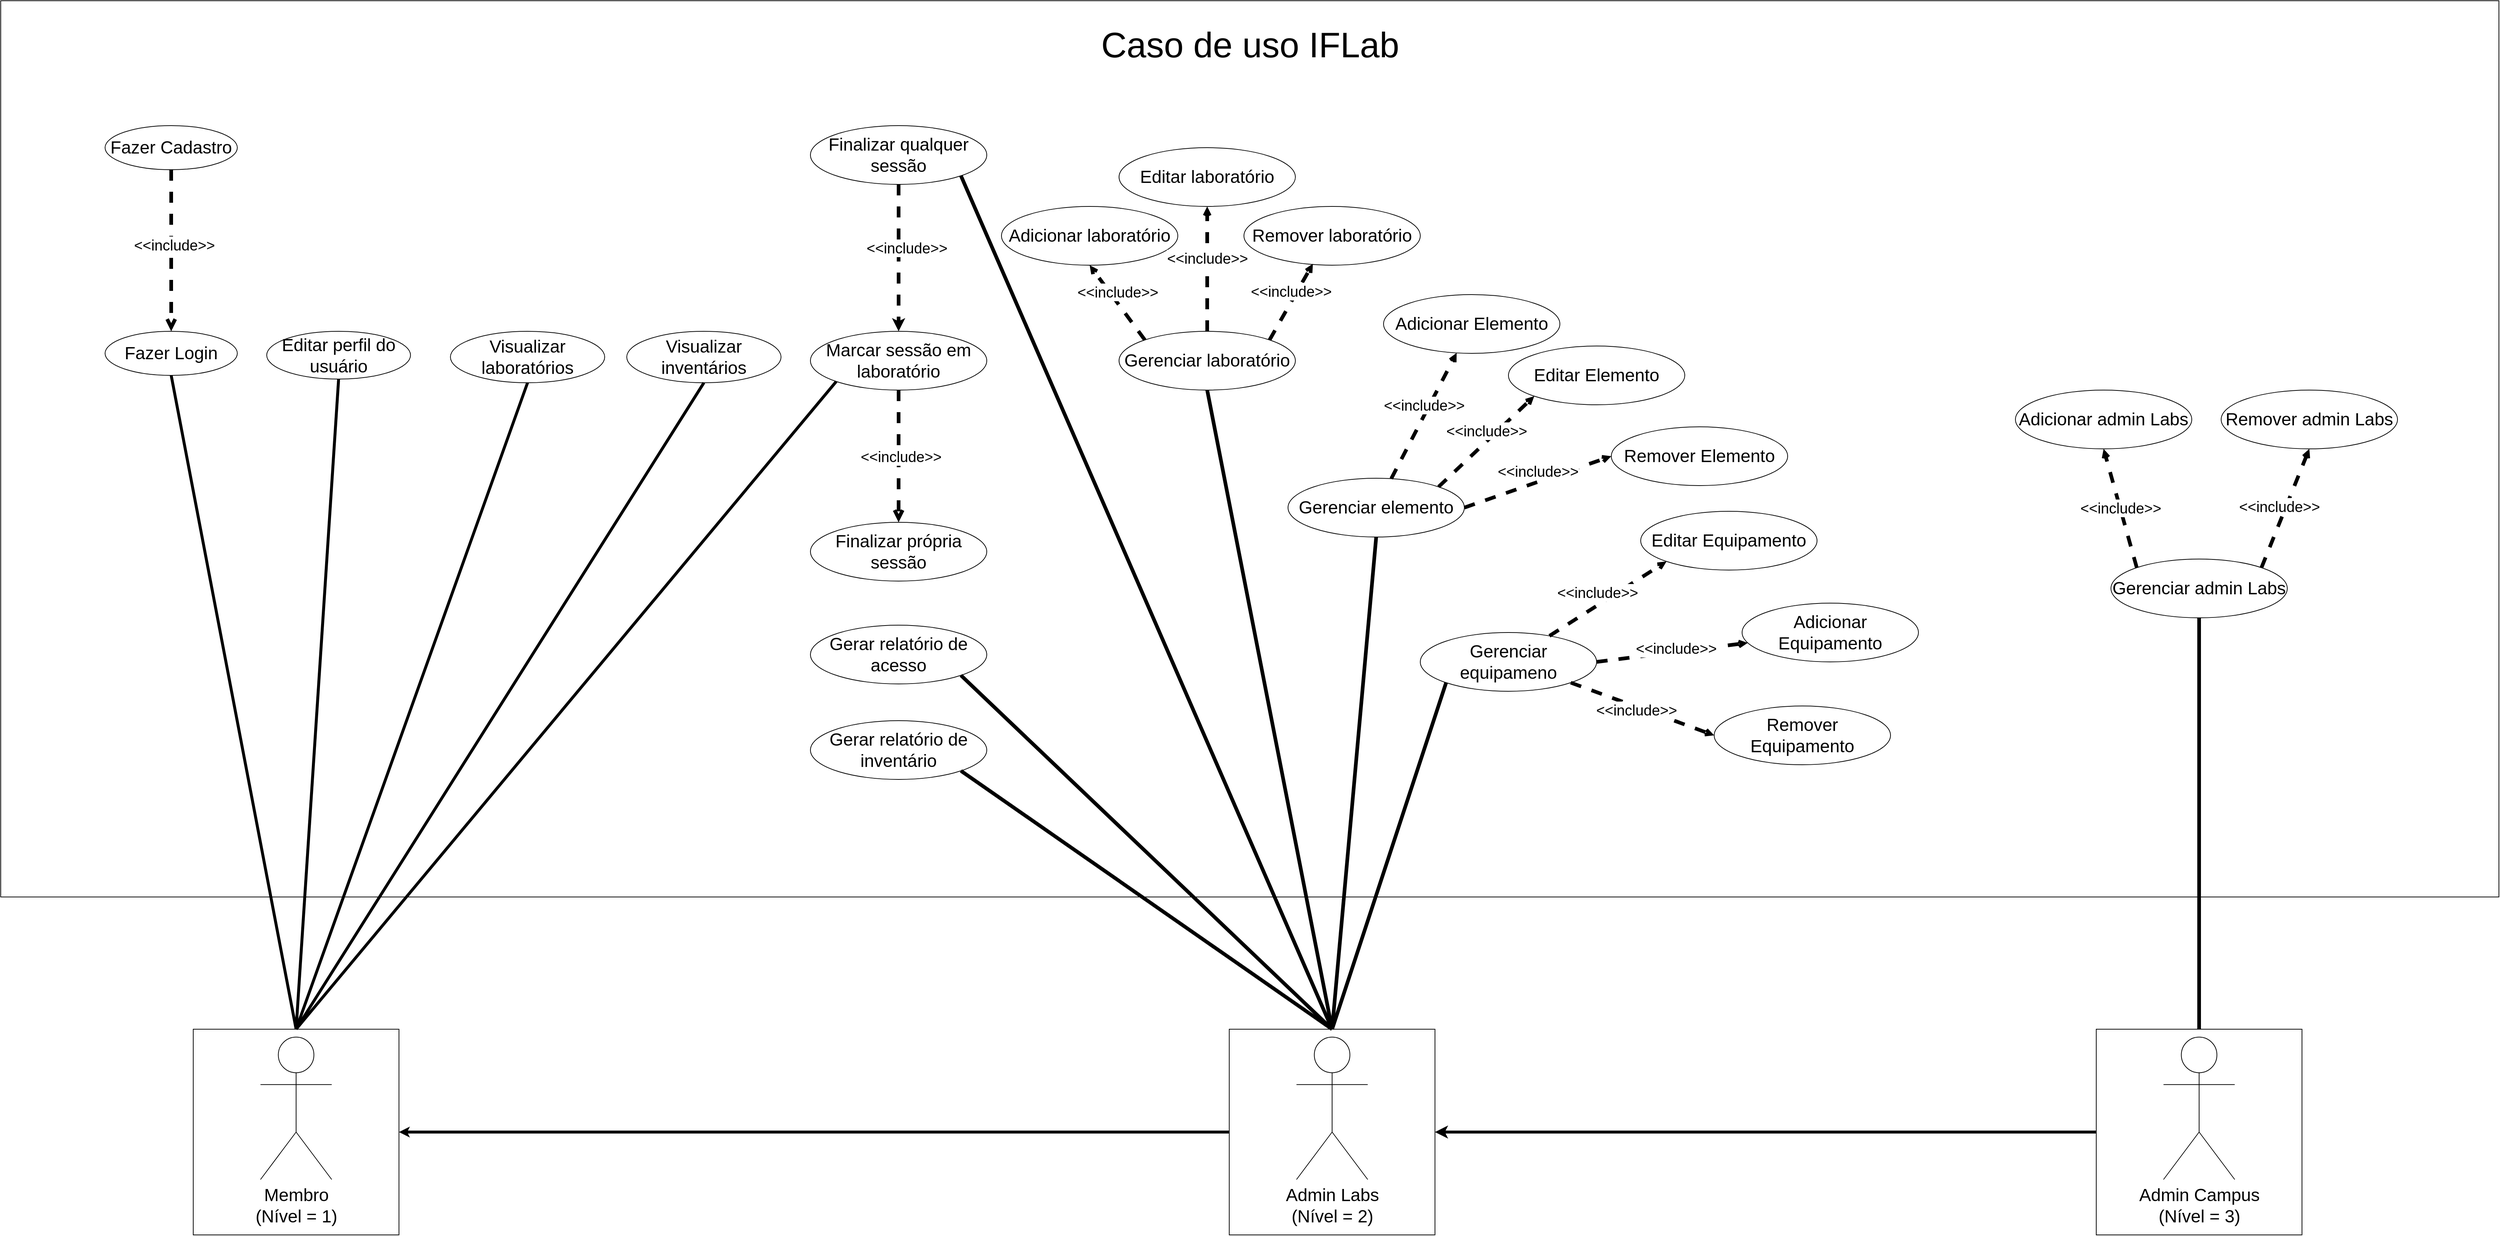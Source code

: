 <mxfile>
    <diagram name="Página-1" id="k0K56xFF2GUSqC4ekMbd">
        <mxGraphModel dx="8852" dy="3116" grid="1" gridSize="10" guides="1" tooltips="1" connect="1" arrows="1" fold="1" page="1" pageScale="1" pageWidth="827" pageHeight="1169" math="0" shadow="0">
            <root>
                <mxCell id="0"/>
                <mxCell id="1" parent="0"/>
                <mxCell id="155" value="" style="group" vertex="1" connectable="0" parent="1">
                    <mxGeometry x="-3250" y="370" width="3400" height="1680" as="geometry"/>
                </mxCell>
                <mxCell id="149" value="" style="group;movable=1;resizable=1;rotatable=1;deletable=1;editable=1;connectable=1;" vertex="1" connectable="0" parent="155">
                    <mxGeometry width="3400" height="1220" as="geometry"/>
                </mxCell>
                <mxCell id="iV3qStHiX3I9z14rUc0y-1" value="" style="whiteSpace=wrap;html=1;rounded=0;" parent="149" vertex="1">
                    <mxGeometry width="3400" height="1220" as="geometry"/>
                </mxCell>
                <mxCell id="3" value="&lt;font style=&quot;font-size: 48px;&quot;&gt;Caso de uso IFLab&lt;/font&gt;" style="text;html=1;align=center;verticalAlign=middle;resizable=0;points=[];autosize=1;strokeColor=none;fillColor=none;fontSize=64;" vertex="1" parent="149">
                    <mxGeometry x="1485" y="10" width="430" height="90" as="geometry"/>
                </mxCell>
                <mxCell id="153" value="" style="group" vertex="1" connectable="0" parent="155">
                    <mxGeometry x="142" y="170" width="3120" height="1510" as="geometry"/>
                </mxCell>
                <mxCell id="15" value="" style="whiteSpace=wrap;html=1;aspect=fixed;shadow=0;glass=0;rounded=0;movable=1;resizable=1;rotatable=1;deletable=1;editable=1;connectable=1;" vertex="1" parent="153">
                    <mxGeometry x="1530" y="1230" width="280" height="280" as="geometry"/>
                </mxCell>
                <mxCell id="13" value="" style="group;aspect=fixed;rounded=0;movable=1;resizable=1;rotatable=1;deletable=1;editable=1;connectable=1;" vertex="1" connectable="0" parent="153">
                    <mxGeometry x="2710" y="1230" width="280" height="280" as="geometry"/>
                </mxCell>
                <mxCell id="8" value="" style="whiteSpace=wrap;html=1;aspect=fixed;shadow=0;glass=0;rounded=0;movable=1;resizable=1;rotatable=1;deletable=1;editable=1;connectable=1;" vertex="1" parent="13">
                    <mxGeometry width="280" height="280" as="geometry"/>
                </mxCell>
                <mxCell id="9" value="Admin Campus&lt;br&gt;(Nível = 3)" style="shape=umlActor;verticalLabelPosition=bottom;verticalAlign=top;html=1;outlineConnect=0;aspect=fixed;fontSize=24;movable=1;resizable=1;rotatable=1;deletable=1;editable=1;connectable=1;" vertex="1" parent="13">
                    <mxGeometry x="91.538" y="10.769" width="96.923" height="193.846" as="geometry"/>
                </mxCell>
                <mxCell id="14" value="" style="group;aspect=fixed;movable=1;resizable=1;rotatable=1;deletable=1;editable=1;connectable=1;" vertex="1" connectable="0" parent="153">
                    <mxGeometry x="1530" y="1230" width="280" height="280" as="geometry"/>
                </mxCell>
                <mxCell id="16" value="Admin Labs&lt;br&gt;(Nível = 2)" style="shape=umlActor;verticalLabelPosition=bottom;verticalAlign=top;html=1;outlineConnect=0;aspect=fixed;fontSize=24;movable=1;resizable=1;rotatable=1;deletable=1;editable=1;connectable=1;" vertex="1" parent="14">
                    <mxGeometry x="91.538" y="10.769" width="96.923" height="193.846" as="geometry"/>
                </mxCell>
                <mxCell id="17" value="" style="group;aspect=fixed;movable=1;resizable=1;rotatable=1;deletable=1;editable=1;connectable=1;" vertex="1" connectable="0" parent="153">
                    <mxGeometry x="120" y="1230" width="280" height="280" as="geometry"/>
                </mxCell>
                <mxCell id="18" value="" style="whiteSpace=wrap;html=1;aspect=fixed;shadow=0;glass=0;rounded=0;movable=1;resizable=1;rotatable=1;deletable=1;editable=1;connectable=1;" vertex="1" parent="17">
                    <mxGeometry width="280" height="280" as="geometry"/>
                </mxCell>
                <mxCell id="19" value="Membro&lt;br&gt;(Nível = 1)" style="shape=umlActor;verticalLabelPosition=bottom;verticalAlign=top;html=1;outlineConnect=0;aspect=fixed;fontSize=24;movable=1;resizable=1;rotatable=1;deletable=1;editable=1;connectable=1;" vertex="1" parent="17">
                    <mxGeometry x="91.538" y="10.769" width="96.923" height="193.846" as="geometry"/>
                </mxCell>
                <mxCell id="20" style="edgeStyle=none;html=1;entryX=1;entryY=0.5;entryDx=0;entryDy=0;fontSize=24;strokeWidth=4;endSize=5;movable=1;resizable=1;rotatable=1;deletable=1;editable=1;connectable=1;" edge="1" parent="153" source="8" target="15">
                    <mxGeometry relative="1" as="geometry"/>
                </mxCell>
                <mxCell id="21" style="edgeStyle=none;html=1;entryX=1;entryY=0.5;entryDx=0;entryDy=0;strokeWidth=4;fontSize=24;endSize=2;startSize=6;movable=1;resizable=1;rotatable=1;deletable=1;editable=1;connectable=1;" edge="1" parent="153" source="15" target="18">
                    <mxGeometry relative="1" as="geometry"/>
                </mxCell>
                <mxCell id="43" value="&lt;div style=&quot;font-size: 24px;&quot;&gt;Fazer Login&lt;/div&gt;" style="ellipse;whiteSpace=wrap;html=1;aspect=fixed;fontSize=24;movable=1;resizable=1;rotatable=1;deletable=1;editable=1;connectable=1;" vertex="1" parent="153">
                    <mxGeometry y="280" width="180" height="60" as="geometry"/>
                </mxCell>
                <mxCell id="44" value="Editar perfil do usuário" style="ellipse;whiteSpace=wrap;html=1;aspect=fixed;fontSize=24;movable=1;resizable=1;rotatable=1;deletable=1;editable=1;connectable=1;" vertex="1" parent="153">
                    <mxGeometry x="220" y="280" width="195.72" height="65" as="geometry"/>
                </mxCell>
                <mxCell id="45" value="Visualizar laboratórios" style="ellipse;whiteSpace=wrap;html=1;aspect=fixed;fontSize=24;movable=1;resizable=1;rotatable=1;deletable=1;editable=1;connectable=1;" vertex="1" parent="153">
                    <mxGeometry x="470" y="280" width="210" height="70" as="geometry"/>
                </mxCell>
                <mxCell id="46" value="Visualizar inventários" style="ellipse;whiteSpace=wrap;html=1;aspect=fixed;fontSize=24;movable=1;resizable=1;rotatable=1;deletable=1;editable=1;connectable=1;" vertex="1" parent="153">
                    <mxGeometry x="710" y="280" width="210" height="70" as="geometry"/>
                </mxCell>
                <mxCell id="47" value="Marcar sessão em laboratório" style="ellipse;whiteSpace=wrap;html=1;aspect=fixed;fontSize=24;movable=1;resizable=1;rotatable=1;deletable=1;editable=1;connectable=1;" vertex="1" parent="153">
                    <mxGeometry x="960" y="280" width="240" height="80" as="geometry"/>
                </mxCell>
                <mxCell id="52" style="html=1;entryX=0.5;entryY=1;entryDx=0;entryDy=0;strokeWidth=4;fontSize=24;endArrow=none;endFill=0;startSize=6;endSize=2;elbow=vertical;exitX=0.5;exitY=0;exitDx=0;exitDy=0;movable=1;resizable=1;rotatable=1;deletable=1;editable=1;connectable=1;" edge="1" parent="153" source="18" target="43">
                    <mxGeometry relative="1" as="geometry"/>
                </mxCell>
                <mxCell id="53" style="edgeStyle=none;html=1;entryX=0.5;entryY=1;entryDx=0;entryDy=0;strokeWidth=4;fontSize=24;endArrow=none;endFill=0;startSize=6;endSize=2;elbow=vertical;exitX=0.5;exitY=0;exitDx=0;exitDy=0;movable=1;resizable=1;rotatable=1;deletable=1;editable=1;connectable=1;" edge="1" parent="153" source="18" target="44">
                    <mxGeometry relative="1" as="geometry"/>
                </mxCell>
                <mxCell id="54" style="edgeStyle=none;html=1;entryX=0.5;entryY=1;entryDx=0;entryDy=0;strokeWidth=4;fontSize=24;endArrow=none;endFill=0;startSize=6;endSize=2;elbow=vertical;exitX=0.5;exitY=0;exitDx=0;exitDy=0;movable=1;resizable=1;rotatable=1;deletable=1;editable=1;connectable=1;" edge="1" parent="153" source="18" target="45">
                    <mxGeometry relative="1" as="geometry"/>
                </mxCell>
                <mxCell id="55" style="edgeStyle=none;html=1;strokeWidth=4;fontSize=24;endArrow=none;endFill=0;startSize=6;endSize=2;elbow=vertical;exitX=0.5;exitY=0;exitDx=0;exitDy=0;entryX=0.5;entryY=1;entryDx=0;entryDy=0;movable=1;resizable=1;rotatable=1;deletable=1;editable=1;connectable=1;" edge="1" parent="153" source="18" target="46">
                    <mxGeometry relative="1" as="geometry"/>
                </mxCell>
                <mxCell id="56" style="edgeStyle=none;html=1;entryX=0;entryY=1;entryDx=0;entryDy=0;strokeWidth=4;fontSize=24;endArrow=none;endFill=0;startSize=6;endSize=2;elbow=vertical;exitX=0.5;exitY=0;exitDx=0;exitDy=0;movable=1;resizable=1;rotatable=1;deletable=1;editable=1;connectable=1;" edge="1" parent="153" source="18" target="47">
                    <mxGeometry relative="1" as="geometry"/>
                </mxCell>
                <mxCell id="58" value="&amp;lt;&amp;lt;include&amp;gt;&amp;gt;" style="html=1;verticalAlign=bottom;labelBackgroundColor=default;endArrow=open;endFill=0;dashed=1;rounded=0;exitX=0.5;exitY=1;exitDx=0;exitDy=0;entryX=0.5;entryY=0;entryDx=0;entryDy=0;strokeWidth=5;fontSize=20;movable=1;resizable=1;rotatable=1;deletable=1;editable=1;connectable=1;" edge="1" parent="153" source="59" target="43">
                    <mxGeometry x="0.064" y="4" width="160" relative="1" as="geometry">
                        <mxPoint x="413.62" y="176.994" as="sourcePoint"/>
                        <mxPoint x="340" y="235.0" as="targetPoint"/>
                        <mxPoint as="offset"/>
                    </mxGeometry>
                </mxCell>
                <mxCell id="59" value="&lt;div style=&quot;font-size: 24px;&quot;&gt;Fazer Cadastro&lt;/div&gt;" style="ellipse;whiteSpace=wrap;html=1;aspect=fixed;fontSize=24;movable=1;resizable=1;rotatable=1;deletable=1;editable=1;connectable=1;" vertex="1" parent="153">
                    <mxGeometry width="180" height="60" as="geometry"/>
                </mxCell>
                <mxCell id="61" value="&amp;lt;&amp;lt;include&amp;gt;&amp;gt;" style="html=1;verticalAlign=bottom;labelBackgroundColor=default;endArrow=open;endFill=0;dashed=1;rounded=0;strokeWidth=5;fontSize=20;exitX=0.5;exitY=1;exitDx=0;exitDy=0;entryX=0.5;entryY=0;entryDx=0;entryDy=0;movable=1;resizable=1;rotatable=1;deletable=1;editable=1;connectable=1;" edge="1" parent="153" source="47" target="62">
                    <mxGeometry x="0.162" y="3" width="160" relative="1" as="geometry">
                        <mxPoint x="630" y="800" as="sourcePoint"/>
                        <mxPoint x="87" y="185" as="targetPoint"/>
                        <mxPoint as="offset"/>
                    </mxGeometry>
                </mxCell>
                <mxCell id="62" value="Finalizar própria sessão" style="ellipse;whiteSpace=wrap;html=1;aspect=fixed;fontSize=24;movable=1;resizable=1;rotatable=1;deletable=1;editable=1;connectable=1;" vertex="1" parent="153">
                    <mxGeometry x="960" y="540" width="240" height="80" as="geometry"/>
                </mxCell>
                <mxCell id="70" value="Finalizar qualquer sessão" style="ellipse;whiteSpace=wrap;html=1;aspect=fixed;fontSize=24;movable=1;resizable=1;rotatable=1;deletable=1;editable=1;connectable=1;" vertex="1" parent="153">
                    <mxGeometry x="960" width="240" height="80" as="geometry"/>
                </mxCell>
                <mxCell id="71" style="html=1;entryX=1;entryY=1;entryDx=0;entryDy=0;labelBackgroundColor=default;strokeWidth=5;fontSize=25;endArrow=none;endFill=0;startSize=6;endSize=2;elbow=vertical;exitX=0.5;exitY=0;exitDx=0;exitDy=0;movable=1;resizable=1;rotatable=1;deletable=1;editable=1;connectable=1;" edge="1" parent="153" source="15" target="70">
                    <mxGeometry relative="1" as="geometry"/>
                </mxCell>
                <mxCell id="73" value="&amp;lt;&amp;lt;include&amp;gt;&amp;gt;" style="html=1;verticalAlign=bottom;labelBackgroundColor=default;endArrow=classic;endFill=1;dashed=1;strokeWidth=5;fontSize=20;startSize=6;endSize=2;elbow=vertical;entryX=0.5;entryY=0;entryDx=0;entryDy=0;exitX=0.5;exitY=1;exitDx=0;exitDy=0;movable=1;resizable=1;rotatable=1;deletable=1;editable=1;connectable=1;" edge="1" parent="153" source="70" target="47">
                    <mxGeometry x="0.004" y="11" width="160" relative="1" as="geometry">
                        <mxPoint x="690" y="850" as="sourcePoint"/>
                        <mxPoint x="960" y="530" as="targetPoint"/>
                        <mxPoint as="offset"/>
                    </mxGeometry>
                </mxCell>
                <mxCell id="78" value="Gerar relatório de acesso" style="ellipse;whiteSpace=wrap;html=1;aspect=fixed;fontSize=24;movable=1;resizable=1;rotatable=1;deletable=1;editable=1;connectable=1;" vertex="1" parent="153">
                    <mxGeometry x="960" y="680" width="240" height="80" as="geometry"/>
                </mxCell>
                <mxCell id="79" value="Gerar relatório de inventário" style="ellipse;whiteSpace=wrap;html=1;aspect=fixed;fontSize=24;movable=1;resizable=1;rotatable=1;deletable=1;editable=1;connectable=1;" vertex="1" parent="153">
                    <mxGeometry x="960" y="810" width="240" height="80" as="geometry"/>
                </mxCell>
                <mxCell id="80" value="Adicionar laboratório" style="ellipse;whiteSpace=wrap;html=1;aspect=fixed;fontSize=24;movable=1;resizable=1;rotatable=1;deletable=1;editable=1;connectable=1;" vertex="1" parent="153">
                    <mxGeometry x="1220" y="110" width="240" height="80" as="geometry"/>
                </mxCell>
                <mxCell id="81" value="Remover laboratório" style="ellipse;whiteSpace=wrap;html=1;aspect=fixed;fontSize=24;movable=1;resizable=1;rotatable=1;deletable=1;editable=1;connectable=1;" vertex="1" parent="153">
                    <mxGeometry x="1550" y="110" width="240" height="80" as="geometry"/>
                </mxCell>
                <mxCell id="82" value="Editar laboratório" style="ellipse;whiteSpace=wrap;html=1;aspect=fixed;fontSize=24;movable=1;resizable=1;rotatable=1;deletable=1;editable=1;connectable=1;" vertex="1" parent="153">
                    <mxGeometry x="1380" y="30" width="240" height="80" as="geometry"/>
                </mxCell>
                <mxCell id="83" value="Adicionar Elemento" style="ellipse;whiteSpace=wrap;html=1;aspect=fixed;fontSize=24;movable=1;resizable=1;rotatable=1;deletable=1;editable=1;connectable=1;" vertex="1" parent="153">
                    <mxGeometry x="1740" y="230" width="240" height="80" as="geometry"/>
                </mxCell>
                <mxCell id="84" value="Remover Elemento" style="ellipse;whiteSpace=wrap;html=1;aspect=fixed;fontSize=24;movable=1;resizable=1;rotatable=1;deletable=1;editable=1;connectable=1;" vertex="1" parent="153">
                    <mxGeometry x="2050" y="410" width="240" height="80" as="geometry"/>
                </mxCell>
                <mxCell id="85" value="Editar Elemento" style="ellipse;whiteSpace=wrap;html=1;aspect=fixed;fontSize=24;movable=1;resizable=1;rotatable=1;deletable=1;editable=1;connectable=1;" vertex="1" parent="153">
                    <mxGeometry x="1910" y="300" width="240" height="80" as="geometry"/>
                </mxCell>
                <mxCell id="86" value="Adicionar Equipamento" style="ellipse;whiteSpace=wrap;html=1;aspect=fixed;fontSize=24;movable=1;resizable=1;rotatable=1;deletable=1;editable=1;connectable=1;" vertex="1" parent="153">
                    <mxGeometry x="2228" y="650" width="240" height="80" as="geometry"/>
                </mxCell>
                <mxCell id="87" value="Remover Equipamento" style="ellipse;whiteSpace=wrap;html=1;aspect=fixed;fontSize=24;movable=1;resizable=1;rotatable=1;deletable=1;editable=1;connectable=1;" vertex="1" parent="153">
                    <mxGeometry x="2190" y="790" width="240" height="80" as="geometry"/>
                </mxCell>
                <mxCell id="88" value="Editar Equipamento" style="ellipse;whiteSpace=wrap;html=1;aspect=fixed;fontSize=24;movable=1;resizable=1;rotatable=1;deletable=1;editable=1;connectable=1;" vertex="1" parent="153">
                    <mxGeometry x="2090" y="525" width="240" height="80" as="geometry"/>
                </mxCell>
                <mxCell id="96" style="edgeStyle=none;html=1;entryX=1;entryY=1;entryDx=0;entryDy=0;labelBackgroundColor=default;strokeWidth=5;fontSize=20;endArrow=none;endFill=0;startSize=6;endSize=2;elbow=vertical;exitX=0.5;exitY=0;exitDx=0;exitDy=0;movable=1;resizable=1;rotatable=1;deletable=1;editable=1;connectable=1;" edge="1" parent="153" source="15" target="79">
                    <mxGeometry relative="1" as="geometry">
                        <mxPoint x="940" y="1040" as="sourcePoint"/>
                    </mxGeometry>
                </mxCell>
                <mxCell id="97" style="edgeStyle=none;html=1;entryX=1;entryY=1;entryDx=0;entryDy=0;labelBackgroundColor=default;strokeWidth=5;fontSize=20;endArrow=none;endFill=0;startSize=6;endSize=2;elbow=vertical;exitX=0.5;exitY=0;exitDx=0;exitDy=0;movable=1;resizable=1;rotatable=1;deletable=1;editable=1;connectable=1;" edge="1" parent="153" source="15" target="78">
                    <mxGeometry relative="1" as="geometry"/>
                </mxCell>
                <mxCell id="113" value="Gerenciar admin Labs" style="ellipse;whiteSpace=wrap;html=1;aspect=fixed;fontSize=24;movable=1;resizable=1;rotatable=1;deletable=1;editable=1;connectable=1;" vertex="1" parent="153">
                    <mxGeometry x="2730" y="590" width="240" height="80" as="geometry"/>
                </mxCell>
                <mxCell id="115" style="edgeStyle=none;html=1;entryX=0.5;entryY=1;entryDx=0;entryDy=0;labelBackgroundColor=default;strokeWidth=5;fontSize=20;endArrow=none;endFill=0;startSize=6;endSize=2;elbow=vertical;exitX=0.5;exitY=0;exitDx=0;exitDy=0;movable=1;resizable=1;rotatable=1;deletable=1;editable=1;connectable=1;" edge="1" parent="153" source="8" target="113">
                    <mxGeometry relative="1" as="geometry"/>
                </mxCell>
                <mxCell id="128" value="Gerenciar laboratório" style="ellipse;whiteSpace=wrap;html=1;aspect=fixed;fontSize=24;movable=1;resizable=1;rotatable=1;deletable=1;editable=1;connectable=1;" vertex="1" parent="153">
                    <mxGeometry x="1380" y="280" width="240" height="80" as="geometry"/>
                </mxCell>
                <mxCell id="129" value="&amp;lt;&amp;lt;include&amp;gt;&amp;gt;" style="html=1;verticalAlign=bottom;labelBackgroundColor=default;endArrow=open;endFill=0;dashed=1;strokeWidth=5;fontSize=20;startSize=6;endSize=2;elbow=vertical;exitX=0;exitY=0;exitDx=0;exitDy=0;entryX=0.5;entryY=1;entryDx=0;entryDy=0;movable=1;resizable=1;rotatable=1;deletable=1;editable=1;connectable=1;" edge="1" parent="153" source="128" target="80">
                    <mxGeometry width="160" relative="1" as="geometry">
                        <mxPoint x="1620" y="370" as="sourcePoint"/>
                        <mxPoint x="1780" y="370" as="targetPoint"/>
                    </mxGeometry>
                </mxCell>
                <mxCell id="130" value="&amp;lt;&amp;lt;include&amp;gt;&amp;gt;" style="html=1;verticalAlign=bottom;labelBackgroundColor=default;endArrow=open;endFill=0;dashed=1;strokeWidth=5;fontSize=20;startSize=6;endSize=2;elbow=vertical;exitX=1;exitY=0;exitDx=0;exitDy=0;entryX=0.391;entryY=0.975;entryDx=0;entryDy=0;entryPerimeter=0;movable=1;resizable=1;rotatable=1;deletable=1;editable=1;connectable=1;" edge="1" parent="153" source="128" target="81">
                    <mxGeometry width="160" relative="1" as="geometry">
                        <mxPoint x="1350" y="200" as="sourcePoint"/>
                        <mxPoint x="1425.147" y="301.716" as="targetPoint"/>
                    </mxGeometry>
                </mxCell>
                <mxCell id="131" value="&amp;lt;&amp;lt;include&amp;gt;&amp;gt;" style="html=1;verticalAlign=bottom;labelBackgroundColor=default;endArrow=open;endFill=0;dashed=1;strokeWidth=5;fontSize=20;startSize=6;endSize=2;elbow=vertical;exitX=0.5;exitY=0;exitDx=0;exitDy=0;entryX=0.5;entryY=1;entryDx=0;entryDy=0;movable=1;resizable=1;rotatable=1;deletable=1;editable=1;connectable=1;" edge="1" parent="153" source="128" target="82">
                    <mxGeometry width="160" relative="1" as="geometry">
                        <mxPoint x="1720" y="210" as="sourcePoint"/>
                        <mxPoint x="1594.853" y="301.716" as="targetPoint"/>
                    </mxGeometry>
                </mxCell>
                <mxCell id="132" style="edgeStyle=none;html=1;exitX=0.5;exitY=0;exitDx=0;exitDy=0;entryX=0.5;entryY=1;entryDx=0;entryDy=0;labelBackgroundColor=default;strokeWidth=5;fontSize=20;endArrow=none;endFill=0;startSize=6;endSize=2;elbow=vertical;movable=1;resizable=1;rotatable=1;deletable=1;editable=1;connectable=1;" edge="1" parent="153" source="15" target="128">
                    <mxGeometry relative="1" as="geometry"/>
                </mxCell>
                <mxCell id="144" style="edgeStyle=none;html=1;exitX=0.5;exitY=1;exitDx=0;exitDy=0;entryX=0.5;entryY=0;entryDx=0;entryDy=0;labelBackgroundColor=default;strokeWidth=5;fontSize=20;endArrow=none;endFill=0;startSize=6;endSize=2;elbow=vertical;movable=1;resizable=1;rotatable=1;deletable=1;editable=1;connectable=1;" edge="1" parent="153" source="133" target="15">
                    <mxGeometry relative="1" as="geometry"/>
                </mxCell>
                <mxCell id="133" value="Gerenciar elemento" style="ellipse;whiteSpace=wrap;html=1;aspect=fixed;fontSize=24;movable=1;resizable=1;rotatable=1;deletable=1;editable=1;connectable=1;" vertex="1" parent="153">
                    <mxGeometry x="1610" y="480" width="240" height="80" as="geometry"/>
                </mxCell>
                <mxCell id="135" value="&amp;lt;&amp;lt;include&amp;gt;&amp;gt;" style="html=1;verticalAlign=bottom;labelBackgroundColor=default;endArrow=open;endFill=0;dashed=1;strokeWidth=5;fontSize=20;startSize=6;endSize=2;elbow=vertical;exitX=1;exitY=0.5;exitDx=0;exitDy=0;entryX=0;entryY=0.5;entryDx=0;entryDy=0;movable=1;resizable=1;rotatable=1;deletable=1;editable=1;connectable=1;" edge="1" parent="153" source="133" target="84">
                    <mxGeometry width="160" relative="1" as="geometry">
                        <mxPoint x="1680" y="200" as="sourcePoint"/>
                        <mxPoint x="1594.853" y="301.716" as="targetPoint"/>
                    </mxGeometry>
                </mxCell>
                <mxCell id="136" value="&amp;lt;&amp;lt;include&amp;gt;&amp;gt;" style="html=1;verticalAlign=bottom;labelBackgroundColor=default;endArrow=open;endFill=0;dashed=1;strokeWidth=5;fontSize=20;startSize=6;endSize=2;elbow=vertical;exitX=1;exitY=0;exitDx=0;exitDy=0;entryX=0;entryY=1;entryDx=0;entryDy=0;movable=1;resizable=1;rotatable=1;deletable=1;editable=1;connectable=1;" edge="1" parent="153" source="133" target="85">
                    <mxGeometry width="160" relative="1" as="geometry">
                        <mxPoint x="2185.147" y="328.284" as="sourcePoint"/>
                        <mxPoint x="1960" y="370" as="targetPoint"/>
                    </mxGeometry>
                </mxCell>
                <mxCell id="137" value="&amp;lt;&amp;lt;include&amp;gt;&amp;gt;" style="html=1;verticalAlign=bottom;labelBackgroundColor=default;endArrow=open;endFill=0;dashed=1;strokeWidth=5;fontSize=20;startSize=6;endSize=2;elbow=vertical;movable=1;resizable=1;rotatable=1;deletable=1;editable=1;connectable=1;" edge="1" parent="153" source="133" target="83">
                    <mxGeometry width="160" relative="1" as="geometry">
                        <mxPoint x="2050" y="285" as="sourcePoint"/>
                        <mxPoint x="1830" y="380" as="targetPoint"/>
                    </mxGeometry>
                </mxCell>
                <mxCell id="138" value="Gerenciar equipameno" style="ellipse;whiteSpace=wrap;html=1;aspect=fixed;fontSize=24;movable=1;resizable=1;rotatable=1;deletable=1;editable=1;connectable=1;" vertex="1" parent="153">
                    <mxGeometry x="1790" y="690" width="240" height="80" as="geometry"/>
                </mxCell>
                <mxCell id="139" value="&amp;lt;&amp;lt;include&amp;gt;&amp;gt;" style="html=1;verticalAlign=bottom;labelBackgroundColor=default;endArrow=open;endFill=0;dashed=1;strokeWidth=5;fontSize=20;startSize=6;endSize=2;elbow=vertical;entryX=0;entryY=1;entryDx=0;entryDy=0;movable=1;resizable=1;rotatable=1;deletable=1;editable=1;connectable=1;" edge="1" parent="153" source="138" target="88">
                    <mxGeometry x="-0.162" y="3" width="160" relative="1" as="geometry">
                        <mxPoint x="2100" y="290" as="sourcePoint"/>
                        <mxPoint x="1960" y="325" as="targetPoint"/>
                        <mxPoint as="offset"/>
                    </mxGeometry>
                </mxCell>
                <mxCell id="140" value="&amp;lt;&amp;lt;include&amp;gt;&amp;gt;" style="html=1;verticalAlign=bottom;labelBackgroundColor=default;endArrow=open;endFill=0;dashed=1;strokeWidth=5;fontSize=20;startSize=6;endSize=2;elbow=vertical;exitX=1;exitY=0.5;exitDx=0;exitDy=0;movable=1;resizable=1;rotatable=1;deletable=1;editable=1;connectable=1;" edge="1" parent="153" source="138" target="86">
                    <mxGeometry x="0.043" y="-10" width="160" relative="1" as="geometry">
                        <mxPoint x="2100" y="400" as="sourcePoint"/>
                        <mxPoint x="2007.947" y="492.053" as="targetPoint"/>
                        <mxPoint as="offset"/>
                    </mxGeometry>
                </mxCell>
                <mxCell id="141" value="&amp;lt;&amp;lt;include&amp;gt;&amp;gt;" style="html=1;verticalAlign=bottom;labelBackgroundColor=default;endArrow=open;endFill=0;dashed=1;strokeWidth=5;fontSize=20;startSize=6;endSize=2;elbow=vertical;entryX=0;entryY=0.5;entryDx=0;entryDy=0;exitX=1;exitY=1;exitDx=0;exitDy=0;movable=1;resizable=1;rotatable=1;deletable=1;editable=1;connectable=1;" edge="1" parent="153" source="138" target="87">
                    <mxGeometry x="-0.022" y="-17" width="160" relative="1" as="geometry">
                        <mxPoint x="2230" y="530" as="sourcePoint"/>
                        <mxPoint x="2090" y="530" as="targetPoint"/>
                        <mxPoint y="1" as="offset"/>
                    </mxGeometry>
                </mxCell>
                <mxCell id="143" style="edgeStyle=none;html=1;exitX=0.5;exitY=0;exitDx=0;exitDy=0;entryX=0;entryY=1;entryDx=0;entryDy=0;labelBackgroundColor=default;strokeWidth=5;fontSize=20;endArrow=none;endFill=0;startSize=6;endSize=2;elbow=vertical;movable=1;resizable=1;rotatable=1;deletable=1;editable=1;connectable=1;" edge="1" parent="153" source="15" target="138">
                    <mxGeometry relative="1" as="geometry"/>
                </mxCell>
                <mxCell id="145" value="Adicionar admin Labs" style="ellipse;whiteSpace=wrap;html=1;aspect=fixed;fontSize=24;movable=1;resizable=1;rotatable=1;deletable=1;editable=1;connectable=1;" vertex="1" parent="153">
                    <mxGeometry x="2600" y="360" width="240" height="80" as="geometry"/>
                </mxCell>
                <mxCell id="146" value="Remover admin Labs" style="ellipse;whiteSpace=wrap;html=1;aspect=fixed;fontSize=24;movable=1;resizable=1;rotatable=1;deletable=1;editable=1;connectable=1;" vertex="1" parent="153">
                    <mxGeometry x="2880" y="360" width="240" height="80" as="geometry"/>
                </mxCell>
                <mxCell id="147" value="&amp;lt;&amp;lt;include&amp;gt;&amp;gt;" style="html=1;verticalAlign=bottom;labelBackgroundColor=default;endArrow=open;endFill=0;dashed=1;strokeWidth=5;fontSize=20;startSize=6;endSize=2;elbow=vertical;entryX=0.5;entryY=1;entryDx=0;entryDy=0;exitX=1;exitY=0;exitDx=0;exitDy=0;movable=1;resizable=1;rotatable=1;deletable=1;editable=1;connectable=1;" edge="1" parent="153" source="113" target="146">
                    <mxGeometry x="-0.162" y="3" width="160" relative="1" as="geometry">
                        <mxPoint x="2829.999" y="461.295" as="sourcePoint"/>
                        <mxPoint x="2989.417" y="360.004" as="targetPoint"/>
                        <mxPoint as="offset"/>
                    </mxGeometry>
                </mxCell>
                <mxCell id="148" value="&amp;lt;&amp;lt;include&amp;gt;&amp;gt;" style="html=1;verticalAlign=bottom;labelBackgroundColor=default;endArrow=open;endFill=0;dashed=1;strokeWidth=5;fontSize=20;startSize=6;endSize=2;elbow=vertical;entryX=0.5;entryY=1;entryDx=0;entryDy=0;exitX=0;exitY=0;exitDx=0;exitDy=0;movable=1;resizable=1;rotatable=1;deletable=1;editable=1;connectable=1;" edge="1" parent="153" source="113" target="145">
                    <mxGeometry x="-0.162" y="3" width="160" relative="1" as="geometry">
                        <mxPoint x="2944.853" y="611.716" as="sourcePoint"/>
                        <mxPoint x="3015.147" y="478.284" as="targetPoint"/>
                        <mxPoint as="offset"/>
                    </mxGeometry>
                </mxCell>
            </root>
        </mxGraphModel>
    </diagram>
</mxfile>